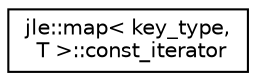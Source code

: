 digraph "Graphical Class Hierarchy"
{
  edge [fontname="Helvetica",fontsize="10",labelfontname="Helvetica",labelfontsize="10"];
  node [fontname="Helvetica",fontsize="10",shape=record];
  rankdir="LR";
  Node1 [label="jle::map\< key_type,\l T \>::const_iterator",height=0.2,width=0.4,color="black", fillcolor="white", style="filled",URL="$classjle_1_1map_1_1const__iterator.html"];
}
